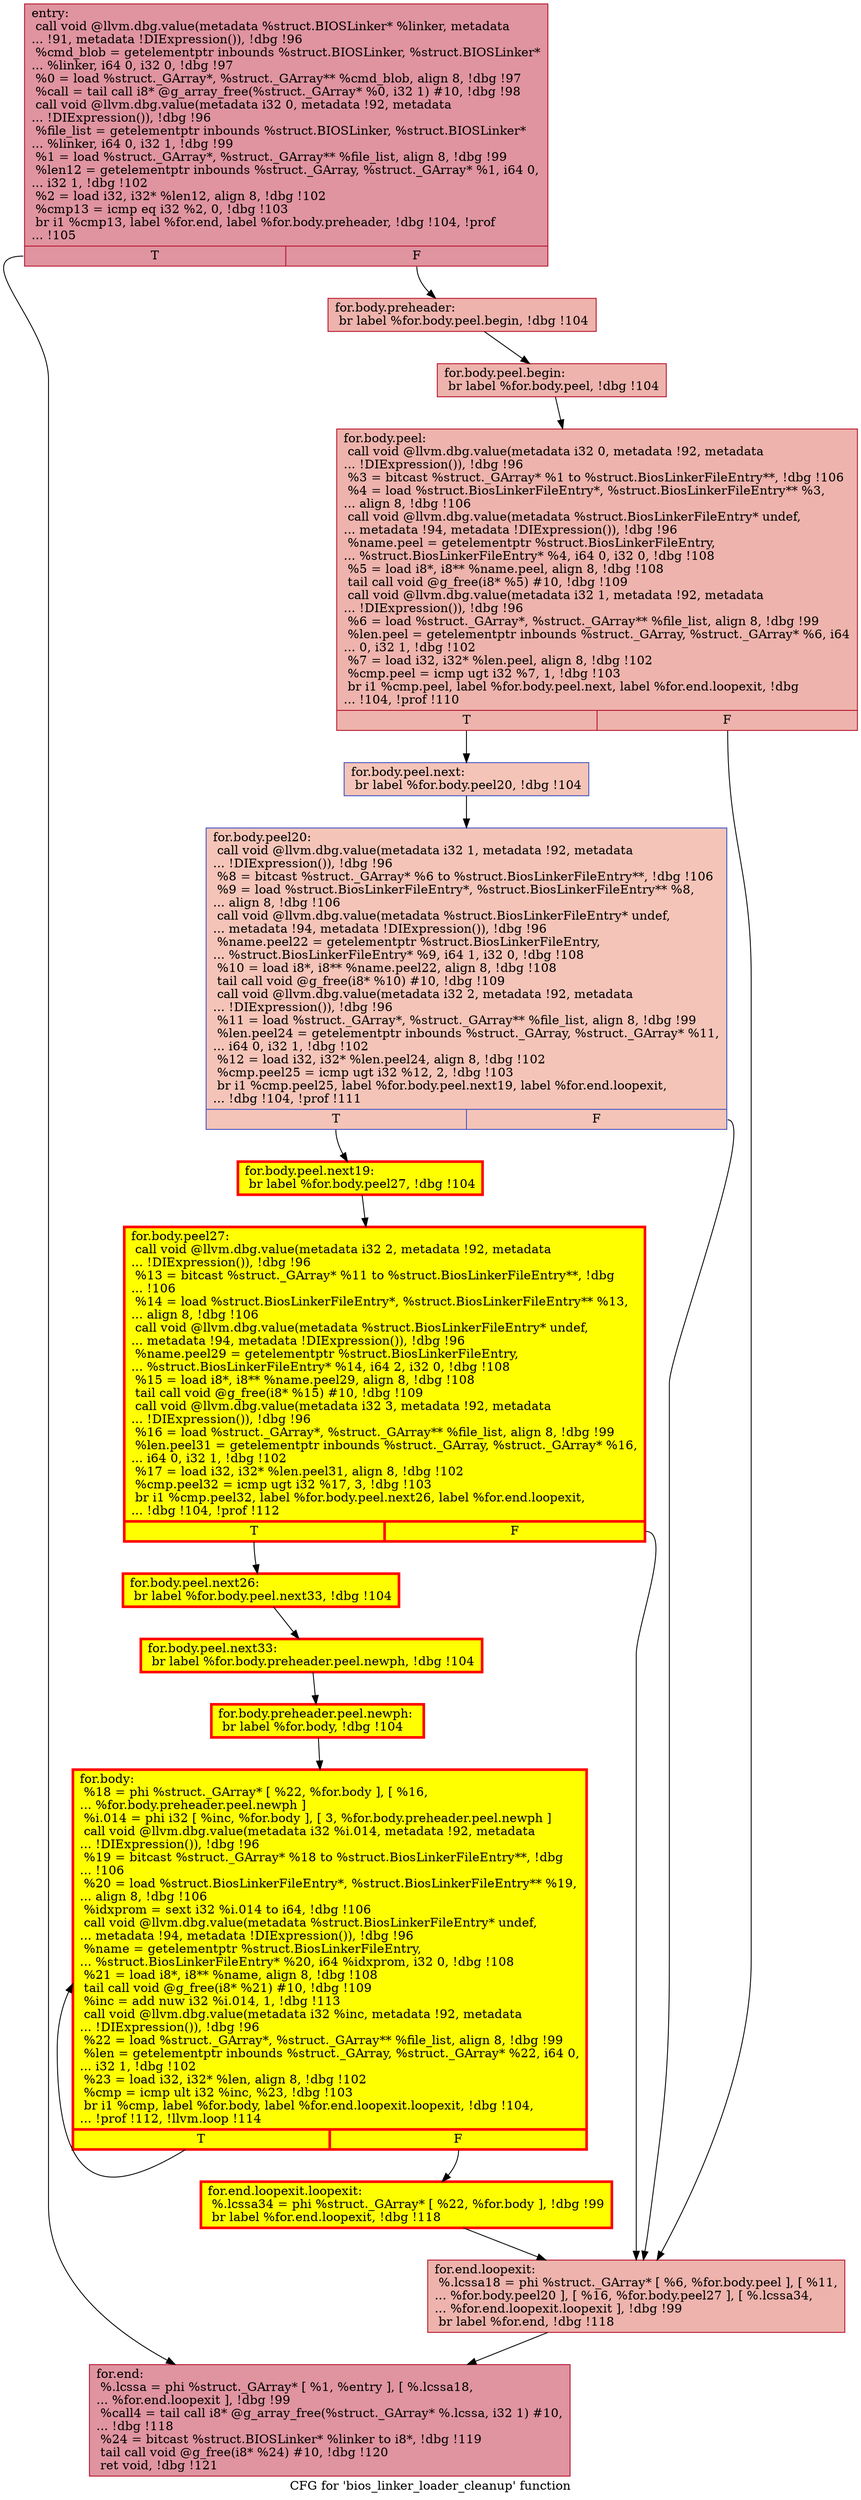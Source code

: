 digraph "CFG for 'bios_linker_loader_cleanup' function" {
	label="CFG for 'bios_linker_loader_cleanup' function";

	Node0x555edeeba7f0 [shape=record,color="#b70d28ff", style=filled, fillcolor="#b70d2870",label="{entry:\l  call void @llvm.dbg.value(metadata %struct.BIOSLinker* %linker, metadata\l... !91, metadata !DIExpression()), !dbg !96\l  %cmd_blob = getelementptr inbounds %struct.BIOSLinker, %struct.BIOSLinker*\l... %linker, i64 0, i32 0, !dbg !97\l  %0 = load %struct._GArray*, %struct._GArray** %cmd_blob, align 8, !dbg !97\l  %call = tail call i8* @g_array_free(%struct._GArray* %0, i32 1) #10, !dbg !98\l  call void @llvm.dbg.value(metadata i32 0, metadata !92, metadata\l... !DIExpression()), !dbg !96\l  %file_list = getelementptr inbounds %struct.BIOSLinker, %struct.BIOSLinker*\l... %linker, i64 0, i32 1, !dbg !99\l  %1 = load %struct._GArray*, %struct._GArray** %file_list, align 8, !dbg !99\l  %len12 = getelementptr inbounds %struct._GArray, %struct._GArray* %1, i64 0,\l... i32 1, !dbg !102\l  %2 = load i32, i32* %len12, align 8, !dbg !102\l  %cmp13 = icmp eq i32 %2, 0, !dbg !103\l  br i1 %cmp13, label %for.end, label %for.body.preheader, !dbg !104, !prof\l... !105\l|{<s0>T|<s1>F}}"];
	Node0x555edeeba7f0:s0 -> Node0x555edf1fb450;
	Node0x555edeeba7f0:s1 -> Node0x555edf26b180;
	Node0x555edf26b180 [shape=record,color="#b70d28ff", style=filled, fillcolor="#d6524470",label="{for.body.preheader:                               \l  br label %for.body.peel.begin, !dbg !104\l}"];
	Node0x555edf26b180 -> Node0x555edf36ab70;
	Node0x555edf36ab70 [shape=record,color="#b70d28ff", style=filled, fillcolor="#d6524470",label="{for.body.peel.begin:                              \l  br label %for.body.peel, !dbg !104\l}"];
	Node0x555edf36ab70 -> Node0x555edf373010;
	Node0x555edf373010 [shape=record,color="#b70d28ff", style=filled, fillcolor="#d6524470",label="{for.body.peel:                                    \l  call void @llvm.dbg.value(metadata i32 0, metadata !92, metadata\l... !DIExpression()), !dbg !96\l  %3 = bitcast %struct._GArray* %1 to %struct.BiosLinkerFileEntry**, !dbg !106\l  %4 = load %struct.BiosLinkerFileEntry*, %struct.BiosLinkerFileEntry** %3,\l... align 8, !dbg !106\l  call void @llvm.dbg.value(metadata %struct.BiosLinkerFileEntry* undef,\l... metadata !94, metadata !DIExpression()), !dbg !96\l  %name.peel = getelementptr %struct.BiosLinkerFileEntry,\l... %struct.BiosLinkerFileEntry* %4, i64 0, i32 0, !dbg !108\l  %5 = load i8*, i8** %name.peel, align 8, !dbg !108\l  tail call void @g_free(i8* %5) #10, !dbg !109\l  call void @llvm.dbg.value(metadata i32 1, metadata !92, metadata\l... !DIExpression()), !dbg !96\l  %6 = load %struct._GArray*, %struct._GArray** %file_list, align 8, !dbg !99\l  %len.peel = getelementptr inbounds %struct._GArray, %struct._GArray* %6, i64\l... 0, i32 1, !dbg !102\l  %7 = load i32, i32* %len.peel, align 8, !dbg !102\l  %cmp.peel = icmp ugt i32 %7, 1, !dbg !103\l  br i1 %cmp.peel, label %for.body.peel.next, label %for.end.loopexit, !dbg\l... !104, !prof !110\l|{<s0>T|<s1>F}}"];
	Node0x555edf373010:s0 -> Node0x555edf389a50;
	Node0x555edf373010:s1 -> Node0x555edf3711c0;
	Node0x555edf389a50 [shape=record,color="#3d50c3ff", style=filled, fillcolor="#e97a5f70",label="{for.body.peel.next:                               \l  br label %for.body.peel20, !dbg !104\l}"];
	Node0x555edf389a50 -> Node0x555edf38abd0;
	Node0x555edf38abd0 [shape=record,color="#3d50c3ff", style=filled, fillcolor="#e97a5f70",label="{for.body.peel20:                                  \l  call void @llvm.dbg.value(metadata i32 1, metadata !92, metadata\l... !DIExpression()), !dbg !96\l  %8 = bitcast %struct._GArray* %6 to %struct.BiosLinkerFileEntry**, !dbg !106\l  %9 = load %struct.BiosLinkerFileEntry*, %struct.BiosLinkerFileEntry** %8,\l... align 8, !dbg !106\l  call void @llvm.dbg.value(metadata %struct.BiosLinkerFileEntry* undef,\l... metadata !94, metadata !DIExpression()), !dbg !96\l  %name.peel22 = getelementptr %struct.BiosLinkerFileEntry,\l... %struct.BiosLinkerFileEntry* %9, i64 1, i32 0, !dbg !108\l  %10 = load i8*, i8** %name.peel22, align 8, !dbg !108\l  tail call void @g_free(i8* %10) #10, !dbg !109\l  call void @llvm.dbg.value(metadata i32 2, metadata !92, metadata\l... !DIExpression()), !dbg !96\l  %11 = load %struct._GArray*, %struct._GArray** %file_list, align 8, !dbg !99\l  %len.peel24 = getelementptr inbounds %struct._GArray, %struct._GArray* %11,\l... i64 0, i32 1, !dbg !102\l  %12 = load i32, i32* %len.peel24, align 8, !dbg !102\l  %cmp.peel25 = icmp ugt i32 %12, 2, !dbg !103\l  br i1 %cmp.peel25, label %for.body.peel.next19, label %for.end.loopexit,\l... !dbg !104, !prof !111\l|{<s0>T|<s1>F}}"];
	Node0x555edf38abd0:s0 -> Node0x555edf38ac20;
	Node0x555edf38abd0:s1 -> Node0x555edf3711c0;
	Node0x555edf38ac20 [shape=record,penwidth=3.0, style="filled", color="red", fillcolor="yellow",label="{for.body.peel.next19:                             \l  br label %for.body.peel27, !dbg !104\l}"];
	Node0x555edf38ac20 -> Node0x555edf396400;
	Node0x555edf396400 [shape=record,penwidth=3.0, style="filled", color="red", fillcolor="yellow",label="{for.body.peel27:                                  \l  call void @llvm.dbg.value(metadata i32 2, metadata !92, metadata\l... !DIExpression()), !dbg !96\l  %13 = bitcast %struct._GArray* %11 to %struct.BiosLinkerFileEntry**, !dbg\l... !106\l  %14 = load %struct.BiosLinkerFileEntry*, %struct.BiosLinkerFileEntry** %13,\l... align 8, !dbg !106\l  call void @llvm.dbg.value(metadata %struct.BiosLinkerFileEntry* undef,\l... metadata !94, metadata !DIExpression()), !dbg !96\l  %name.peel29 = getelementptr %struct.BiosLinkerFileEntry,\l... %struct.BiosLinkerFileEntry* %14, i64 2, i32 0, !dbg !108\l  %15 = load i8*, i8** %name.peel29, align 8, !dbg !108\l  tail call void @g_free(i8* %15) #10, !dbg !109\l  call void @llvm.dbg.value(metadata i32 3, metadata !92, metadata\l... !DIExpression()), !dbg !96\l  %16 = load %struct._GArray*, %struct._GArray** %file_list, align 8, !dbg !99\l  %len.peel31 = getelementptr inbounds %struct._GArray, %struct._GArray* %16,\l... i64 0, i32 1, !dbg !102\l  %17 = load i32, i32* %len.peel31, align 8, !dbg !102\l  %cmp.peel32 = icmp ugt i32 %17, 3, !dbg !103\l  br i1 %cmp.peel32, label %for.body.peel.next26, label %for.end.loopexit,\l... !dbg !104, !prof !112\l|{<s0>T|<s1>F}}"];
	Node0x555edf396400:s0 -> Node0x555edf396450;
	Node0x555edf396400:s1 -> Node0x555edf3711c0;
	Node0x555edf396450 [shape=record,penwidth=3.0, style="filled", color="red", fillcolor="yellow",label="{for.body.peel.next26:                             \l  br label %for.body.peel.next33, !dbg !104\l}"];
	Node0x555edf396450 -> Node0x555edf382230;
	Node0x555edf382230 [shape=record,penwidth=3.0, style="filled", color="red", fillcolor="yellow",label="{for.body.peel.next33:                             \l  br label %for.body.preheader.peel.newph, !dbg !104\l}"];
	Node0x555edf382230 -> Node0x555edf372fa0;
	Node0x555edf372fa0 [shape=record,penwidth=3.0, style="filled", color="red", fillcolor="yellow",label="{for.body.preheader.peel.newph:                    \l  br label %for.body, !dbg !104\l}"];
	Node0x555edf372fa0 -> Node0x555edf1fbff0;
	Node0x555edf1fbff0 [shape=record,penwidth=3.0, style="filled", color="red", fillcolor="yellow",label="{for.body:                                         \l  %18 = phi %struct._GArray* [ %22, %for.body ], [ %16,\l... %for.body.preheader.peel.newph ]\l  %i.014 = phi i32 [ %inc, %for.body ], [ 3, %for.body.preheader.peel.newph ]\l  call void @llvm.dbg.value(metadata i32 %i.014, metadata !92, metadata\l... !DIExpression()), !dbg !96\l  %19 = bitcast %struct._GArray* %18 to %struct.BiosLinkerFileEntry**, !dbg\l... !106\l  %20 = load %struct.BiosLinkerFileEntry*, %struct.BiosLinkerFileEntry** %19,\l... align 8, !dbg !106\l  %idxprom = sext i32 %i.014 to i64, !dbg !106\l  call void @llvm.dbg.value(metadata %struct.BiosLinkerFileEntry* undef,\l... metadata !94, metadata !DIExpression()), !dbg !96\l  %name = getelementptr %struct.BiosLinkerFileEntry,\l... %struct.BiosLinkerFileEntry* %20, i64 %idxprom, i32 0, !dbg !108\l  %21 = load i8*, i8** %name, align 8, !dbg !108\l  tail call void @g_free(i8* %21) #10, !dbg !109\l  %inc = add nuw i32 %i.014, 1, !dbg !113\l  call void @llvm.dbg.value(metadata i32 %inc, metadata !92, metadata\l... !DIExpression()), !dbg !96\l  %22 = load %struct._GArray*, %struct._GArray** %file_list, align 8, !dbg !99\l  %len = getelementptr inbounds %struct._GArray, %struct._GArray* %22, i64 0,\l... i32 1, !dbg !102\l  %23 = load i32, i32* %len, align 8, !dbg !102\l  %cmp = icmp ult i32 %inc, %23, !dbg !103\l  br i1 %cmp, label %for.body, label %for.end.loopexit.loopexit, !dbg !104,\l... !prof !112, !llvm.loop !114\l|{<s0>T|<s1>F}}"];
	Node0x555edf1fbff0:s0 -> Node0x555edf1fbff0;
	Node0x555edf1fbff0:s1 -> Node0x555edf3824a0;
	Node0x555edf3824a0 [shape=record,penwidth=3.0, style="filled", color="red", fillcolor="yellow",label="{for.end.loopexit.loopexit:                        \l  %.lcssa34 = phi %struct._GArray* [ %22, %for.body ], !dbg !99\l  br label %for.end.loopexit, !dbg !118\l}"];
	Node0x555edf3824a0 -> Node0x555edf3711c0;
	Node0x555edf3711c0 [shape=record,color="#b70d28ff", style=filled, fillcolor="#d6524470",label="{for.end.loopexit:                                 \l  %.lcssa18 = phi %struct._GArray* [ %6, %for.body.peel ], [ %11,\l... %for.body.peel20 ], [ %16, %for.body.peel27 ], [ %.lcssa34,\l... %for.end.loopexit.loopexit ], !dbg !99\l  br label %for.end, !dbg !118\l}"];
	Node0x555edf3711c0 -> Node0x555edf1fb450;
	Node0x555edf1fb450 [shape=record,color="#b70d28ff", style=filled, fillcolor="#b70d2870",label="{for.end:                                          \l  %.lcssa = phi %struct._GArray* [ %1, %entry ], [ %.lcssa18,\l... %for.end.loopexit ], !dbg !99\l  %call4 = tail call i8* @g_array_free(%struct._GArray* %.lcssa, i32 1) #10,\l... !dbg !118\l  %24 = bitcast %struct.BIOSLinker* %linker to i8*, !dbg !119\l  tail call void @g_free(i8* %24) #10, !dbg !120\l  ret void, !dbg !121\l}"];
}
